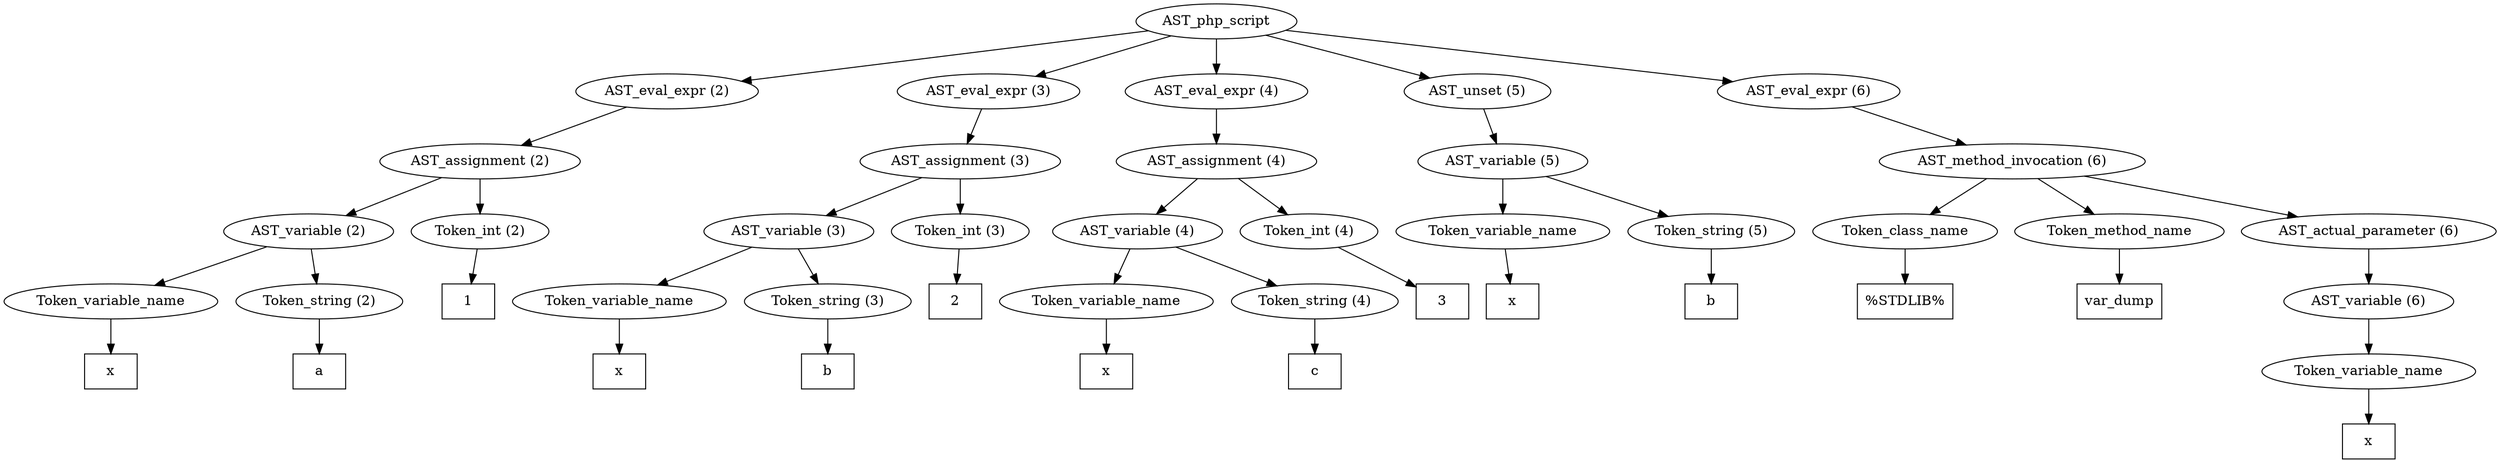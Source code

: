 /*
 * AST in dot format generated by phc -- the PHP compiler
 */

digraph AST {
node_0 [label="AST_php_script"];
node_1 [label="AST_eval_expr (2)"];
node_2 [label="AST_assignment (2)"];
node_3 [label="AST_variable (2)"];
node_4 [label="Token_variable_name"];
node_5 [label="x", shape=box]
node_4 -> node_5;
node_6 [label="Token_string (2)"];
node_7 [label="a", shape=box]
node_6 -> node_7;
node_3 -> node_6;
node_3 -> node_4;
node_8 [label="Token_int (2)"];
node_9 [label="1", shape=box]
node_8 -> node_9;
node_2 -> node_8;
node_2 -> node_3;
node_1 -> node_2;
node_10 [label="AST_eval_expr (3)"];
node_11 [label="AST_assignment (3)"];
node_12 [label="AST_variable (3)"];
node_13 [label="Token_variable_name"];
node_14 [label="x", shape=box]
node_13 -> node_14;
node_15 [label="Token_string (3)"];
node_16 [label="b", shape=box]
node_15 -> node_16;
node_12 -> node_15;
node_12 -> node_13;
node_17 [label="Token_int (3)"];
node_18 [label="2", shape=box]
node_17 -> node_18;
node_11 -> node_17;
node_11 -> node_12;
node_10 -> node_11;
node_19 [label="AST_eval_expr (4)"];
node_20 [label="AST_assignment (4)"];
node_21 [label="AST_variable (4)"];
node_22 [label="Token_variable_name"];
node_23 [label="x", shape=box]
node_22 -> node_23;
node_24 [label="Token_string (4)"];
node_25 [label="c", shape=box]
node_24 -> node_25;
node_21 -> node_24;
node_21 -> node_22;
node_26 [label="Token_int (4)"];
node_27 [label="3", shape=box]
node_26 -> node_27;
node_20 -> node_26;
node_20 -> node_21;
node_19 -> node_20;
node_28 [label="AST_unset (5)"];
node_29 [label="AST_variable (5)"];
node_30 [label="Token_variable_name"];
node_31 [label="x", shape=box]
node_30 -> node_31;
node_32 [label="Token_string (5)"];
node_33 [label="b", shape=box]
node_32 -> node_33;
node_29 -> node_32;
node_29 -> node_30;
node_28 -> node_29;
node_34 [label="AST_eval_expr (6)"];
node_35 [label="AST_method_invocation (6)"];
node_36 [label="Token_class_name"];
node_37 [label="%STDLIB%", shape=box]
node_36 -> node_37;
node_38 [label="Token_method_name"];
node_39 [label="var_dump", shape=box]
node_38 -> node_39;
node_40 [label="AST_actual_parameter (6)"];
node_41 [label="AST_variable (6)"];
node_42 [label="Token_variable_name"];
node_43 [label="x", shape=box]
node_42 -> node_43;
node_41 -> node_42;
node_40 -> node_41;
node_35 -> node_40;
node_35 -> node_38;
node_35 -> node_36;
node_34 -> node_35;
node_0 -> node_34;
node_0 -> node_28;
node_0 -> node_19;
node_0 -> node_10;
node_0 -> node_1;
}
